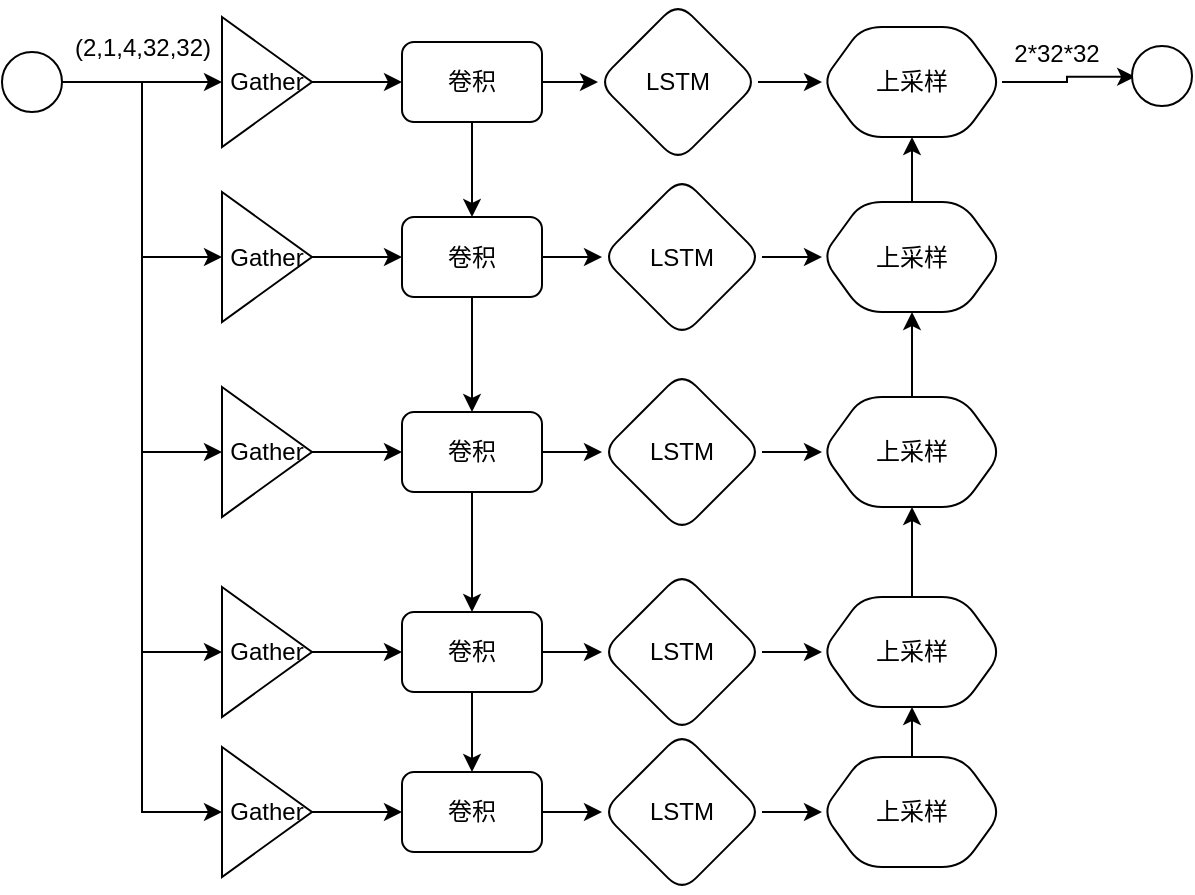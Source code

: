 <mxfile version="14.1.3" type="github">
  <diagram id="eqcq6ZInVydyOzSL_FsZ" name="Page-1">
    <mxGraphModel dx="1822" dy="794" grid="0" gridSize="10" guides="1" tooltips="1" connect="1" arrows="1" fold="1" page="0" pageScale="1" pageWidth="850" pageHeight="1100" background="none" math="0" shadow="0">
      <root>
        <mxCell id="0" />
        <mxCell id="1" parent="0" />
        <mxCell id="x90DHJJXEx7O0RzBIi9N-10" value="" style="edgeStyle=orthogonalEdgeStyle;rounded=0;orthogonalLoop=1;jettySize=auto;html=1;" parent="1" source="x90DHJJXEx7O0RzBIi9N-6" target="x90DHJJXEx7O0RzBIi9N-9" edge="1">
          <mxGeometry relative="1" as="geometry" />
        </mxCell>
        <mxCell id="x90DHJJXEx7O0RzBIi9N-70" style="edgeStyle=orthogonalEdgeStyle;rounded=0;orthogonalLoop=1;jettySize=auto;html=1;exitX=0.5;exitY=1;exitDx=0;exitDy=0;" parent="1" source="x90DHJJXEx7O0RzBIi9N-6" target="x90DHJJXEx7O0RzBIi9N-27" edge="1">
          <mxGeometry relative="1" as="geometry" />
        </mxCell>
        <mxCell id="x90DHJJXEx7O0RzBIi9N-6" value="卷积" style="rounded=1;whiteSpace=wrap;html=1;" parent="1" vertex="1">
          <mxGeometry x="-51" y="168" width="70" height="40" as="geometry" />
        </mxCell>
        <mxCell id="x90DHJJXEx7O0RzBIi9N-21" value="" style="edgeStyle=orthogonalEdgeStyle;rounded=0;orthogonalLoop=1;jettySize=auto;html=1;" parent="1" source="x90DHJJXEx7O0RzBIi9N-7" target="x90DHJJXEx7O0RzBIi9N-20" edge="1">
          <mxGeometry relative="1" as="geometry" />
        </mxCell>
        <mxCell id="x90DHJJXEx7O0RzBIi9N-25" style="edgeStyle=orthogonalEdgeStyle;rounded=0;orthogonalLoop=1;jettySize=auto;html=1;exitX=1;exitY=0.5;exitDx=0;exitDy=0;entryX=0;entryY=0.5;entryDx=0;entryDy=0;" parent="1" source="x90DHJJXEx7O0RzBIi9N-7" target="x90DHJJXEx7O0RzBIi9N-24" edge="1">
          <mxGeometry relative="1" as="geometry" />
        </mxCell>
        <mxCell id="x90DHJJXEx7O0RzBIi9N-63" style="edgeStyle=orthogonalEdgeStyle;rounded=0;orthogonalLoop=1;jettySize=auto;html=1;entryX=0;entryY=0.5;entryDx=0;entryDy=0;" parent="1" source="x90DHJJXEx7O0RzBIi9N-7" target="x90DHJJXEx7O0RzBIi9N-43" edge="1">
          <mxGeometry relative="1" as="geometry" />
        </mxCell>
        <mxCell id="x90DHJJXEx7O0RzBIi9N-64" style="edgeStyle=orthogonalEdgeStyle;rounded=0;orthogonalLoop=1;jettySize=auto;html=1;exitX=1;exitY=0.5;exitDx=0;exitDy=0;entryX=0;entryY=0.5;entryDx=0;entryDy=0;" parent="1" source="x90DHJJXEx7O0RzBIi9N-7" target="x90DHJJXEx7O0RzBIi9N-50" edge="1">
          <mxGeometry relative="1" as="geometry" />
        </mxCell>
        <mxCell id="x90DHJJXEx7O0RzBIi9N-65" style="edgeStyle=orthogonalEdgeStyle;rounded=0;orthogonalLoop=1;jettySize=auto;html=1;exitX=1;exitY=0.5;exitDx=0;exitDy=0;entryX=0;entryY=0.5;entryDx=0;entryDy=0;" parent="1" source="x90DHJJXEx7O0RzBIi9N-7" target="x90DHJJXEx7O0RzBIi9N-57" edge="1">
          <mxGeometry relative="1" as="geometry" />
        </mxCell>
        <mxCell id="x90DHJJXEx7O0RzBIi9N-7" value="" style="ellipse;whiteSpace=wrap;html=1;aspect=fixed;" parent="1" vertex="1">
          <mxGeometry x="-251" y="173" width="30" height="30" as="geometry" />
        </mxCell>
        <mxCell id="x90DHJJXEx7O0RzBIi9N-12" value="" style="edgeStyle=orthogonalEdgeStyle;rounded=0;orthogonalLoop=1;jettySize=auto;html=1;" parent="1" source="x90DHJJXEx7O0RzBIi9N-9" target="x90DHJJXEx7O0RzBIi9N-11" edge="1">
          <mxGeometry relative="1" as="geometry" />
        </mxCell>
        <mxCell id="x90DHJJXEx7O0RzBIi9N-9" value="LSTM" style="rhombus;whiteSpace=wrap;html=1;rounded=1;" parent="1" vertex="1">
          <mxGeometry x="47" y="148" width="80" height="80" as="geometry" />
        </mxCell>
        <mxCell id="x90DHJJXEx7O0RzBIi9N-14" style="edgeStyle=orthogonalEdgeStyle;rounded=0;orthogonalLoop=1;jettySize=auto;html=1;entryX=0.053;entryY=0.514;entryDx=0;entryDy=0;entryPerimeter=0;" parent="1" source="x90DHJJXEx7O0RzBIi9N-11" target="x90DHJJXEx7O0RzBIi9N-13" edge="1">
          <mxGeometry relative="1" as="geometry" />
        </mxCell>
        <mxCell id="x90DHJJXEx7O0RzBIi9N-11" value="上采样" style="shape=hexagon;perimeter=hexagonPerimeter2;whiteSpace=wrap;html=1;fixedSize=1;rounded=1;" parent="1" vertex="1">
          <mxGeometry x="159" y="160.5" width="90" height="55" as="geometry" />
        </mxCell>
        <mxCell id="x90DHJJXEx7O0RzBIi9N-13" value="" style="ellipse;whiteSpace=wrap;html=1;aspect=fixed;" parent="1" vertex="1">
          <mxGeometry x="314" y="170" width="30" height="30" as="geometry" />
        </mxCell>
        <mxCell id="x90DHJJXEx7O0RzBIi9N-15" value="2*32*32" style="text;html=1;align=center;verticalAlign=middle;resizable=0;points=[];autosize=1;" parent="1" vertex="1">
          <mxGeometry x="246" y="163.5" width="60" height="20" as="geometry" />
        </mxCell>
        <mxCell id="x90DHJJXEx7O0RzBIi9N-16" value="(2,1,4,32,32)" style="text;html=1;align=center;verticalAlign=middle;resizable=0;points=[];autosize=1;" parent="1" vertex="1">
          <mxGeometry x="-221" y="160.5" width="80" height="20" as="geometry" />
        </mxCell>
        <mxCell id="x90DHJJXEx7O0RzBIi9N-22" style="edgeStyle=orthogonalEdgeStyle;rounded=0;orthogonalLoop=1;jettySize=auto;html=1;entryX=0;entryY=0.5;entryDx=0;entryDy=0;" parent="1" source="x90DHJJXEx7O0RzBIi9N-20" target="x90DHJJXEx7O0RzBIi9N-6" edge="1">
          <mxGeometry relative="1" as="geometry" />
        </mxCell>
        <mxCell id="x90DHJJXEx7O0RzBIi9N-20" value="Gather" style="triangle;whiteSpace=wrap;html=1;" parent="1" vertex="1">
          <mxGeometry x="-141" y="155.5" width="45" height="65" as="geometry" />
        </mxCell>
        <mxCell id="x90DHJJXEx7O0RzBIi9N-34" style="edgeStyle=orthogonalEdgeStyle;rounded=0;orthogonalLoop=1;jettySize=auto;html=1;entryX=0;entryY=0.5;entryDx=0;entryDy=0;" parent="1" source="x90DHJJXEx7O0RzBIi9N-24" target="x90DHJJXEx7O0RzBIi9N-27" edge="1">
          <mxGeometry relative="1" as="geometry" />
        </mxCell>
        <mxCell id="x90DHJJXEx7O0RzBIi9N-24" value="Gather" style="triangle;whiteSpace=wrap;html=1;" parent="1" vertex="1">
          <mxGeometry x="-141" y="243" width="45" height="65" as="geometry" />
        </mxCell>
        <mxCell id="x90DHJJXEx7O0RzBIi9N-26" value="" style="edgeStyle=orthogonalEdgeStyle;rounded=0;orthogonalLoop=1;jettySize=auto;html=1;" parent="1" source="x90DHJJXEx7O0RzBIi9N-27" target="x90DHJJXEx7O0RzBIi9N-29" edge="1">
          <mxGeometry relative="1" as="geometry" />
        </mxCell>
        <mxCell id="x90DHJJXEx7O0RzBIi9N-71" style="edgeStyle=orthogonalEdgeStyle;rounded=0;orthogonalLoop=1;jettySize=auto;html=1;exitX=0.5;exitY=1;exitDx=0;exitDy=0;entryX=0.5;entryY=0;entryDx=0;entryDy=0;" parent="1" source="x90DHJJXEx7O0RzBIi9N-27" target="x90DHJJXEx7O0RzBIi9N-45" edge="1">
          <mxGeometry relative="1" as="geometry" />
        </mxCell>
        <mxCell id="x90DHJJXEx7O0RzBIi9N-27" value="卷积" style="rounded=1;whiteSpace=wrap;html=1;" parent="1" vertex="1">
          <mxGeometry x="-51" y="255.5" width="70" height="40" as="geometry" />
        </mxCell>
        <mxCell id="x90DHJJXEx7O0RzBIi9N-28" value="" style="edgeStyle=orthogonalEdgeStyle;rounded=0;orthogonalLoop=1;jettySize=auto;html=1;" parent="1" source="x90DHJJXEx7O0RzBIi9N-29" target="x90DHJJXEx7O0RzBIi9N-31" edge="1">
          <mxGeometry relative="1" as="geometry" />
        </mxCell>
        <mxCell id="x90DHJJXEx7O0RzBIi9N-29" value="LSTM" style="rhombus;whiteSpace=wrap;html=1;rounded=1;" parent="1" vertex="1">
          <mxGeometry x="49" y="235.5" width="80" height="80" as="geometry" />
        </mxCell>
        <mxCell id="6Bq6elWgjllRkBKV55uz-1" style="edgeStyle=orthogonalEdgeStyle;rounded=0;orthogonalLoop=1;jettySize=auto;html=1;exitX=0.5;exitY=0;exitDx=0;exitDy=0;entryX=0.5;entryY=1;entryDx=0;entryDy=0;" edge="1" parent="1" source="x90DHJJXEx7O0RzBIi9N-31" target="x90DHJJXEx7O0RzBIi9N-11">
          <mxGeometry relative="1" as="geometry" />
        </mxCell>
        <mxCell id="x90DHJJXEx7O0RzBIi9N-31" value="上采样" style="shape=hexagon;perimeter=hexagonPerimeter2;whiteSpace=wrap;html=1;fixedSize=1;rounded=1;" parent="1" vertex="1">
          <mxGeometry x="159" y="248" width="90" height="55" as="geometry" />
        </mxCell>
        <mxCell id="x90DHJJXEx7O0RzBIi9N-42" style="edgeStyle=orthogonalEdgeStyle;rounded=0;orthogonalLoop=1;jettySize=auto;html=1;entryX=0;entryY=0.5;entryDx=0;entryDy=0;" parent="1" source="x90DHJJXEx7O0RzBIi9N-43" target="x90DHJJXEx7O0RzBIi9N-45" edge="1">
          <mxGeometry relative="1" as="geometry" />
        </mxCell>
        <mxCell id="x90DHJJXEx7O0RzBIi9N-43" value="Gather" style="triangle;whiteSpace=wrap;html=1;" parent="1" vertex="1">
          <mxGeometry x="-141" y="340.5" width="45" height="65" as="geometry" />
        </mxCell>
        <mxCell id="x90DHJJXEx7O0RzBIi9N-44" value="" style="edgeStyle=orthogonalEdgeStyle;rounded=0;orthogonalLoop=1;jettySize=auto;html=1;" parent="1" source="x90DHJJXEx7O0RzBIi9N-45" target="x90DHJJXEx7O0RzBIi9N-47" edge="1">
          <mxGeometry relative="1" as="geometry" />
        </mxCell>
        <mxCell id="x90DHJJXEx7O0RzBIi9N-72" style="edgeStyle=orthogonalEdgeStyle;rounded=0;orthogonalLoop=1;jettySize=auto;html=1;exitX=0.5;exitY=1;exitDx=0;exitDy=0;entryX=0.5;entryY=0;entryDx=0;entryDy=0;" parent="1" source="x90DHJJXEx7O0RzBIi9N-45" target="x90DHJJXEx7O0RzBIi9N-52" edge="1">
          <mxGeometry relative="1" as="geometry" />
        </mxCell>
        <mxCell id="x90DHJJXEx7O0RzBIi9N-45" value="卷积" style="rounded=1;whiteSpace=wrap;html=1;" parent="1" vertex="1">
          <mxGeometry x="-51" y="353" width="70" height="40" as="geometry" />
        </mxCell>
        <mxCell id="x90DHJJXEx7O0RzBIi9N-46" value="" style="edgeStyle=orthogonalEdgeStyle;rounded=0;orthogonalLoop=1;jettySize=auto;html=1;" parent="1" source="x90DHJJXEx7O0RzBIi9N-47" target="x90DHJJXEx7O0RzBIi9N-48" edge="1">
          <mxGeometry relative="1" as="geometry" />
        </mxCell>
        <mxCell id="x90DHJJXEx7O0RzBIi9N-47" value="LSTM" style="rhombus;whiteSpace=wrap;html=1;rounded=1;" parent="1" vertex="1">
          <mxGeometry x="49" y="333" width="80" height="80" as="geometry" />
        </mxCell>
        <mxCell id="x90DHJJXEx7O0RzBIi9N-68" style="edgeStyle=orthogonalEdgeStyle;rounded=0;orthogonalLoop=1;jettySize=auto;html=1;exitX=0.5;exitY=0;exitDx=0;exitDy=0;entryX=0.5;entryY=1;entryDx=0;entryDy=0;" parent="1" source="x90DHJJXEx7O0RzBIi9N-48" target="x90DHJJXEx7O0RzBIi9N-31" edge="1">
          <mxGeometry relative="1" as="geometry" />
        </mxCell>
        <mxCell id="x90DHJJXEx7O0RzBIi9N-48" value="上采样" style="shape=hexagon;perimeter=hexagonPerimeter2;whiteSpace=wrap;html=1;fixedSize=1;rounded=1;" parent="1" vertex="1">
          <mxGeometry x="159" y="345.5" width="90" height="55" as="geometry" />
        </mxCell>
        <mxCell id="x90DHJJXEx7O0RzBIi9N-49" style="edgeStyle=orthogonalEdgeStyle;rounded=0;orthogonalLoop=1;jettySize=auto;html=1;entryX=0;entryY=0.5;entryDx=0;entryDy=0;" parent="1" source="x90DHJJXEx7O0RzBIi9N-50" target="x90DHJJXEx7O0RzBIi9N-52" edge="1">
          <mxGeometry relative="1" as="geometry" />
        </mxCell>
        <mxCell id="x90DHJJXEx7O0RzBIi9N-50" value="Gather" style="triangle;whiteSpace=wrap;html=1;" parent="1" vertex="1">
          <mxGeometry x="-141" y="440.5" width="45" height="65" as="geometry" />
        </mxCell>
        <mxCell id="x90DHJJXEx7O0RzBIi9N-51" value="" style="edgeStyle=orthogonalEdgeStyle;rounded=0;orthogonalLoop=1;jettySize=auto;html=1;" parent="1" source="x90DHJJXEx7O0RzBIi9N-52" target="x90DHJJXEx7O0RzBIi9N-54" edge="1">
          <mxGeometry relative="1" as="geometry" />
        </mxCell>
        <mxCell id="x90DHJJXEx7O0RzBIi9N-73" style="edgeStyle=orthogonalEdgeStyle;rounded=0;orthogonalLoop=1;jettySize=auto;html=1;exitX=0.5;exitY=1;exitDx=0;exitDy=0;" parent="1" source="x90DHJJXEx7O0RzBIi9N-52" target="x90DHJJXEx7O0RzBIi9N-59" edge="1">
          <mxGeometry relative="1" as="geometry" />
        </mxCell>
        <mxCell id="x90DHJJXEx7O0RzBIi9N-52" value="卷积" style="rounded=1;whiteSpace=wrap;html=1;" parent="1" vertex="1">
          <mxGeometry x="-51" y="453" width="70" height="40" as="geometry" />
        </mxCell>
        <mxCell id="x90DHJJXEx7O0RzBIi9N-53" value="" style="edgeStyle=orthogonalEdgeStyle;rounded=0;orthogonalLoop=1;jettySize=auto;html=1;" parent="1" source="x90DHJJXEx7O0RzBIi9N-54" target="x90DHJJXEx7O0RzBIi9N-55" edge="1">
          <mxGeometry relative="1" as="geometry" />
        </mxCell>
        <mxCell id="x90DHJJXEx7O0RzBIi9N-54" value="LSTM" style="rhombus;whiteSpace=wrap;html=1;rounded=1;" parent="1" vertex="1">
          <mxGeometry x="49" y="433" width="80" height="80" as="geometry" />
        </mxCell>
        <mxCell id="x90DHJJXEx7O0RzBIi9N-67" style="edgeStyle=orthogonalEdgeStyle;rounded=0;orthogonalLoop=1;jettySize=auto;html=1;exitX=0.5;exitY=0;exitDx=0;exitDy=0;entryX=0.5;entryY=1;entryDx=0;entryDy=0;" parent="1" source="x90DHJJXEx7O0RzBIi9N-55" target="x90DHJJXEx7O0RzBIi9N-48" edge="1">
          <mxGeometry relative="1" as="geometry" />
        </mxCell>
        <mxCell id="x90DHJJXEx7O0RzBIi9N-55" value="上采样" style="shape=hexagon;perimeter=hexagonPerimeter2;whiteSpace=wrap;html=1;fixedSize=1;rounded=1;" parent="1" vertex="1">
          <mxGeometry x="159" y="445.5" width="90" height="55" as="geometry" />
        </mxCell>
        <mxCell id="x90DHJJXEx7O0RzBIi9N-56" style="edgeStyle=orthogonalEdgeStyle;rounded=0;orthogonalLoop=1;jettySize=auto;html=1;entryX=0;entryY=0.5;entryDx=0;entryDy=0;" parent="1" source="x90DHJJXEx7O0RzBIi9N-57" target="x90DHJJXEx7O0RzBIi9N-59" edge="1">
          <mxGeometry relative="1" as="geometry" />
        </mxCell>
        <mxCell id="x90DHJJXEx7O0RzBIi9N-57" value="Gather" style="triangle;whiteSpace=wrap;html=1;" parent="1" vertex="1">
          <mxGeometry x="-141" y="520.5" width="45" height="65" as="geometry" />
        </mxCell>
        <mxCell id="x90DHJJXEx7O0RzBIi9N-58" value="" style="edgeStyle=orthogonalEdgeStyle;rounded=0;orthogonalLoop=1;jettySize=auto;html=1;" parent="1" source="x90DHJJXEx7O0RzBIi9N-59" target="x90DHJJXEx7O0RzBIi9N-61" edge="1">
          <mxGeometry relative="1" as="geometry" />
        </mxCell>
        <mxCell id="x90DHJJXEx7O0RzBIi9N-59" value="卷积" style="rounded=1;whiteSpace=wrap;html=1;" parent="1" vertex="1">
          <mxGeometry x="-51" y="533" width="70" height="40" as="geometry" />
        </mxCell>
        <mxCell id="x90DHJJXEx7O0RzBIi9N-60" value="" style="edgeStyle=orthogonalEdgeStyle;rounded=0;orthogonalLoop=1;jettySize=auto;html=1;" parent="1" source="x90DHJJXEx7O0RzBIi9N-61" target="x90DHJJXEx7O0RzBIi9N-62" edge="1">
          <mxGeometry relative="1" as="geometry" />
        </mxCell>
        <mxCell id="x90DHJJXEx7O0RzBIi9N-61" value="LSTM" style="rhombus;whiteSpace=wrap;html=1;rounded=1;" parent="1" vertex="1">
          <mxGeometry x="49" y="513" width="80" height="80" as="geometry" />
        </mxCell>
        <mxCell id="x90DHJJXEx7O0RzBIi9N-66" style="edgeStyle=orthogonalEdgeStyle;rounded=0;orthogonalLoop=1;jettySize=auto;html=1;exitX=0.5;exitY=0;exitDx=0;exitDy=0;entryX=0.5;entryY=1;entryDx=0;entryDy=0;" parent="1" source="x90DHJJXEx7O0RzBIi9N-62" target="x90DHJJXEx7O0RzBIi9N-55" edge="1">
          <mxGeometry relative="1" as="geometry" />
        </mxCell>
        <mxCell id="x90DHJJXEx7O0RzBIi9N-62" value="上采样" style="shape=hexagon;perimeter=hexagonPerimeter2;whiteSpace=wrap;html=1;fixedSize=1;rounded=1;" parent="1" vertex="1">
          <mxGeometry x="159" y="525.5" width="90" height="55" as="geometry" />
        </mxCell>
      </root>
    </mxGraphModel>
  </diagram>
</mxfile>
